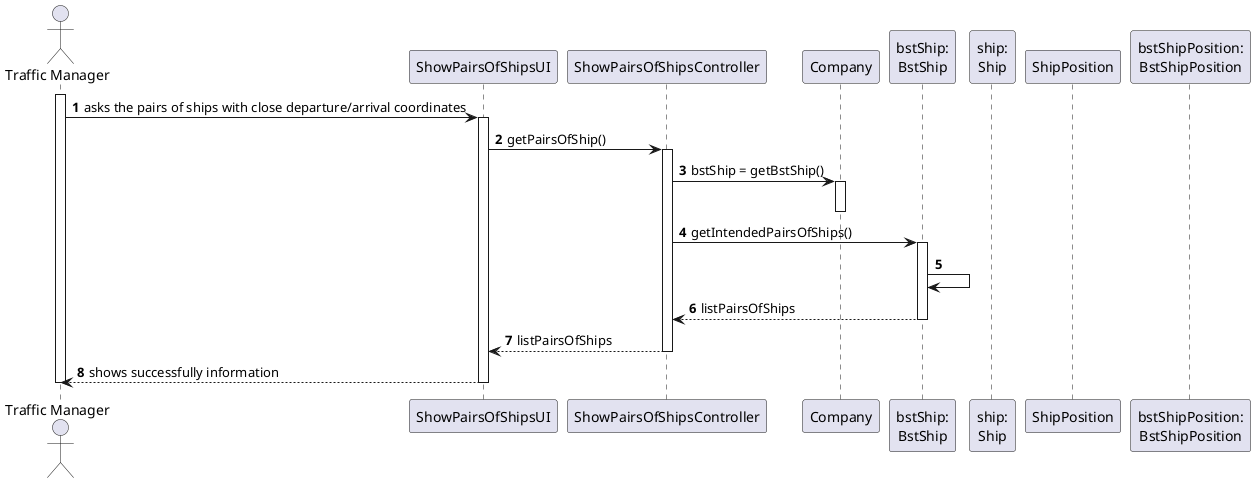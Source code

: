 @startuml


autonumber
actor "Traffic Manager" as TM

participant "ShowPairsOfShipsUI" as UI
participant "ShowPairsOfShipsController" as CTRL
participant "Company" as COMP
participant "bstShip:\nBstShip" as BstShip
participant "ship:\nShip" as S
participant "ShipPosition" as SP
participant "bstShipPosition:\nBstShipPosition" as BstPosition


activate TM
TM -> "UI" : asks the pairs of ships with close departure/arrival coordinates
activate "UI"
UI -> CTRL : getPairsOfShip()
activate CTRL
CTRL -> COMP : bstShip = getBstShip()
activate COMP
deactivate COMP
CTRL -> BstShip : getIntendedPairsOfShips()
/'decide what kind of list'/
activate BstShip
BstShip -> BstShip :
BstShip --> CTRL : listPairsOfShips
deactivate BstShip
CTRL --> UI : listPairsOfShips
deactivate CTRL
"UI" --> TM : shows successfully information

deactivate "UI"





deactivate TM

@enduml
